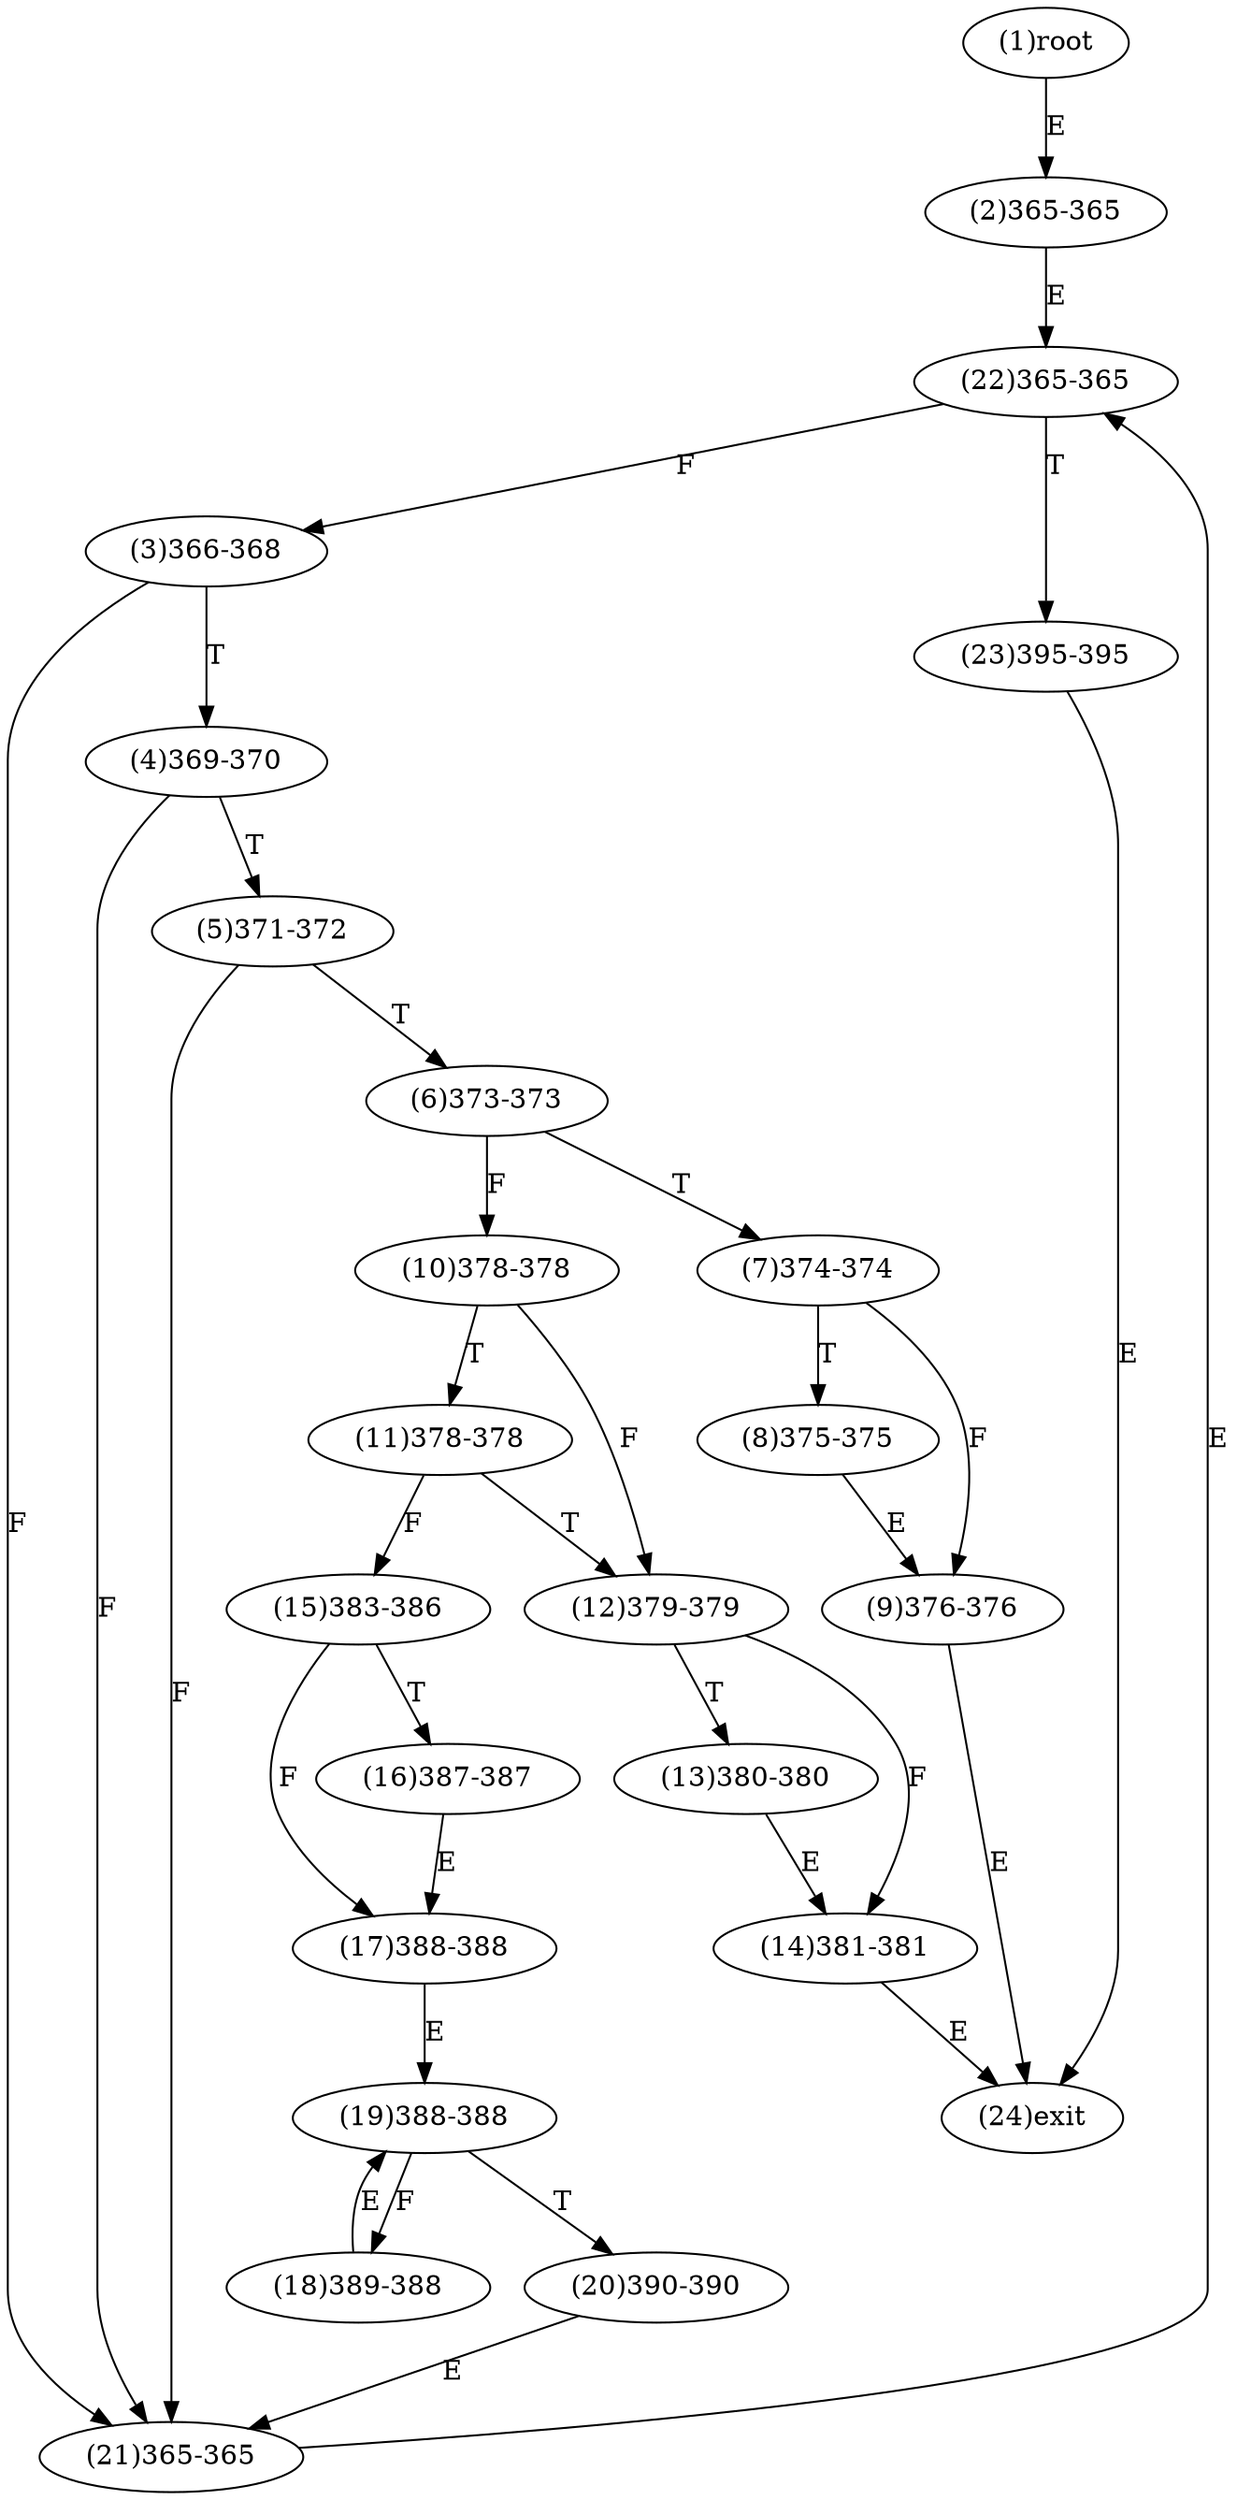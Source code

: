 digraph "" { 
1[ label="(1)root"];
2[ label="(2)365-365"];
3[ label="(3)366-368"];
4[ label="(4)369-370"];
5[ label="(5)371-372"];
6[ label="(6)373-373"];
7[ label="(7)374-374"];
8[ label="(8)375-375"];
9[ label="(9)376-376"];
10[ label="(10)378-378"];
11[ label="(11)378-378"];
12[ label="(12)379-379"];
13[ label="(13)380-380"];
14[ label="(14)381-381"];
15[ label="(15)383-386"];
17[ label="(17)388-388"];
16[ label="(16)387-387"];
19[ label="(19)388-388"];
18[ label="(18)389-388"];
21[ label="(21)365-365"];
20[ label="(20)390-390"];
23[ label="(23)395-395"];
22[ label="(22)365-365"];
24[ label="(24)exit"];
1->2[ label="E"];
2->22[ label="E"];
3->21[ label="F"];
3->4[ label="T"];
4->21[ label="F"];
4->5[ label="T"];
5->21[ label="F"];
5->6[ label="T"];
6->10[ label="F"];
6->7[ label="T"];
7->9[ label="F"];
7->8[ label="T"];
8->9[ label="E"];
9->24[ label="E"];
10->12[ label="F"];
10->11[ label="T"];
11->15[ label="F"];
11->12[ label="T"];
12->14[ label="F"];
12->13[ label="T"];
13->14[ label="E"];
14->24[ label="E"];
15->17[ label="F"];
15->16[ label="T"];
16->17[ label="E"];
17->19[ label="E"];
18->19[ label="E"];
19->18[ label="F"];
19->20[ label="T"];
20->21[ label="E"];
21->22[ label="E"];
22->3[ label="F"];
22->23[ label="T"];
23->24[ label="E"];
}